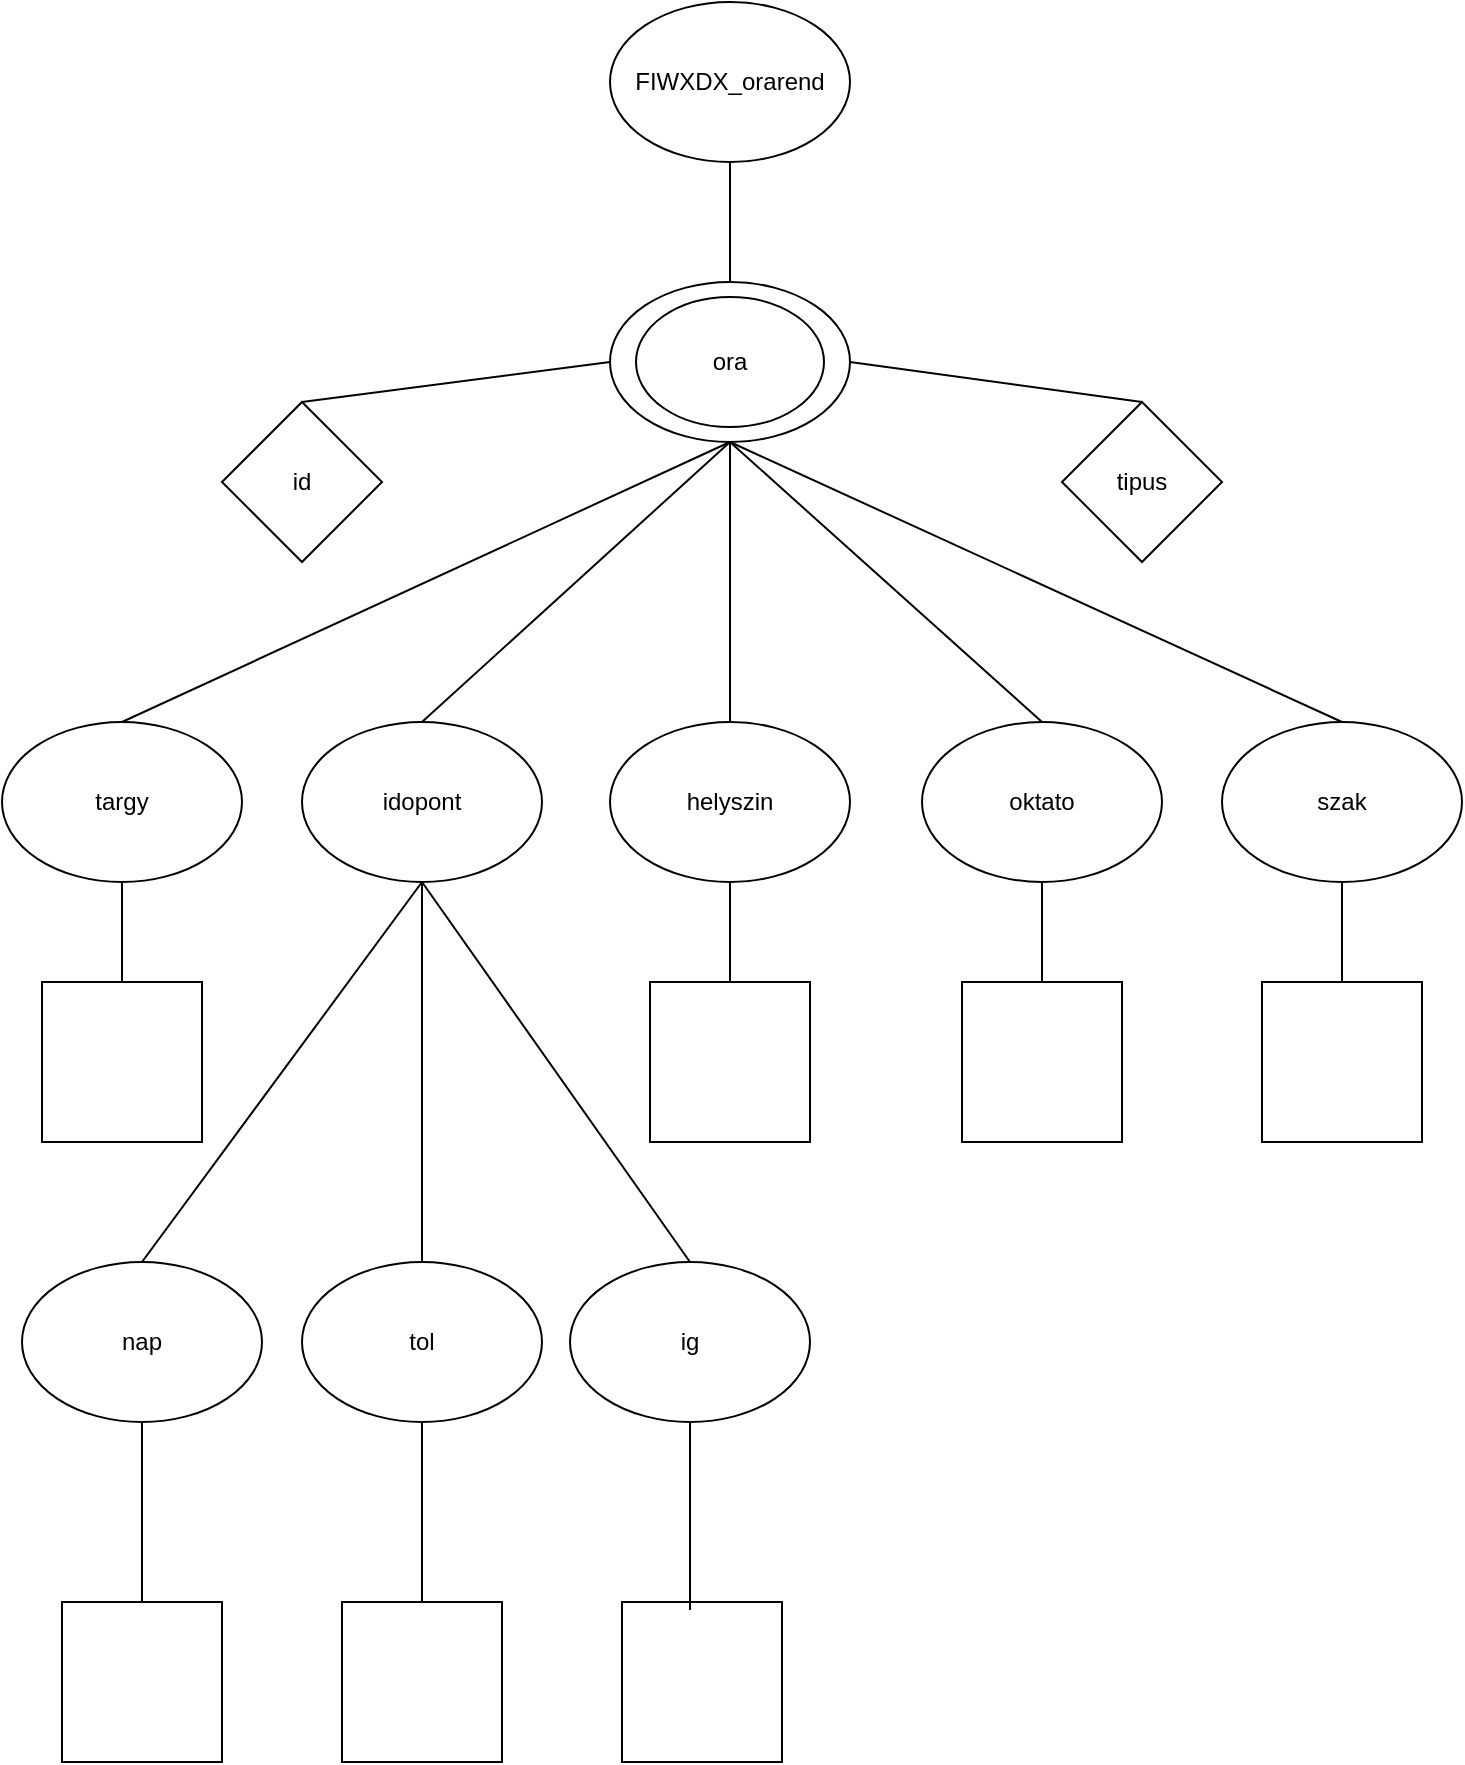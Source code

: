 <mxfile version="28.2.5">
  <diagram name="1 oldal" id="DP70GeU2ns17dTmna_sU">
    <mxGraphModel dx="2058" dy="786" grid="1" gridSize="10" guides="1" tooltips="1" connect="1" arrows="1" fold="1" page="1" pageScale="1" pageWidth="827" pageHeight="1169" math="0" shadow="0">
      <root>
        <mxCell id="0" />
        <mxCell id="1" parent="0" />
        <mxCell id="LpiLq-O4aqDzNw859y_h-27" style="edgeStyle=none;rounded=0;orthogonalLoop=1;jettySize=auto;html=1;entryX=0.5;entryY=0;entryDx=0;entryDy=0;endArrow=none;endFill=0;" edge="1" parent="1" source="LpiLq-O4aqDzNw859y_h-1" target="LpiLq-O4aqDzNw859y_h-2">
          <mxGeometry relative="1" as="geometry" />
        </mxCell>
        <mxCell id="LpiLq-O4aqDzNw859y_h-1" value="FIWXDX_orarend" style="ellipse;whiteSpace=wrap;html=1;" vertex="1" parent="1">
          <mxGeometry x="354" y="90" width="120" height="80" as="geometry" />
        </mxCell>
        <mxCell id="LpiLq-O4aqDzNw859y_h-32" style="edgeStyle=none;rounded=0;orthogonalLoop=1;jettySize=auto;html=1;exitX=0.5;exitY=1;exitDx=0;exitDy=0;entryX=0.5;entryY=0;entryDx=0;entryDy=0;endArrow=none;endFill=0;" edge="1" parent="1" source="LpiLq-O4aqDzNw859y_h-2" target="LpiLq-O4aqDzNw859y_h-7">
          <mxGeometry relative="1" as="geometry" />
        </mxCell>
        <mxCell id="LpiLq-O4aqDzNw859y_h-33" style="edgeStyle=none;rounded=0;orthogonalLoop=1;jettySize=auto;html=1;exitX=0.5;exitY=1;exitDx=0;exitDy=0;entryX=0.5;entryY=0;entryDx=0;entryDy=0;endArrow=none;endFill=0;" edge="1" parent="1" source="LpiLq-O4aqDzNw859y_h-2" target="LpiLq-O4aqDzNw859y_h-8">
          <mxGeometry relative="1" as="geometry" />
        </mxCell>
        <mxCell id="LpiLq-O4aqDzNw859y_h-34" style="edgeStyle=none;rounded=0;orthogonalLoop=1;jettySize=auto;html=1;exitX=0.5;exitY=1;exitDx=0;exitDy=0;entryX=0.5;entryY=0;entryDx=0;entryDy=0;endArrow=none;endFill=0;" edge="1" parent="1" source="LpiLq-O4aqDzNw859y_h-2" target="LpiLq-O4aqDzNw859y_h-9">
          <mxGeometry relative="1" as="geometry" />
        </mxCell>
        <mxCell id="LpiLq-O4aqDzNw859y_h-35" style="edgeStyle=none;rounded=0;orthogonalLoop=1;jettySize=auto;html=1;exitX=0.5;exitY=1;exitDx=0;exitDy=0;entryX=0.5;entryY=0;entryDx=0;entryDy=0;endArrow=none;endFill=0;" edge="1" parent="1" source="LpiLq-O4aqDzNw859y_h-2" target="LpiLq-O4aqDzNw859y_h-10">
          <mxGeometry relative="1" as="geometry" />
        </mxCell>
        <mxCell id="LpiLq-O4aqDzNw859y_h-47" style="edgeStyle=none;rounded=0;orthogonalLoop=1;jettySize=auto;html=1;exitX=0;exitY=0.5;exitDx=0;exitDy=0;entryX=0.5;entryY=0;entryDx=0;entryDy=0;endArrow=none;endFill=0;" edge="1" parent="1" source="LpiLq-O4aqDzNw859y_h-2" target="LpiLq-O4aqDzNw859y_h-4">
          <mxGeometry relative="1" as="geometry" />
        </mxCell>
        <mxCell id="LpiLq-O4aqDzNw859y_h-48" style="edgeStyle=none;rounded=0;orthogonalLoop=1;jettySize=auto;html=1;exitX=1;exitY=0.5;exitDx=0;exitDy=0;entryX=0.5;entryY=0;entryDx=0;entryDy=0;endArrow=none;endFill=0;" edge="1" parent="1" source="LpiLq-O4aqDzNw859y_h-2" target="LpiLq-O4aqDzNw859y_h-5">
          <mxGeometry relative="1" as="geometry" />
        </mxCell>
        <mxCell id="LpiLq-O4aqDzNw859y_h-2" value="" style="ellipse;whiteSpace=wrap;html=1;" vertex="1" parent="1">
          <mxGeometry x="354" y="230" width="120" height="80" as="geometry" />
        </mxCell>
        <mxCell id="LpiLq-O4aqDzNw859y_h-31" style="edgeStyle=none;rounded=0;orthogonalLoop=1;jettySize=auto;html=1;entryX=0.5;entryY=0;entryDx=0;entryDy=0;exitX=0.5;exitY=1;exitDx=0;exitDy=0;endArrow=none;endFill=0;" edge="1" parent="1" source="LpiLq-O4aqDzNw859y_h-2" target="LpiLq-O4aqDzNw859y_h-6">
          <mxGeometry relative="1" as="geometry">
            <mxPoint x="310" y="400" as="sourcePoint" />
          </mxGeometry>
        </mxCell>
        <mxCell id="LpiLq-O4aqDzNw859y_h-3" value="ora" style="ellipse;whiteSpace=wrap;html=1;" vertex="1" parent="1">
          <mxGeometry x="367" y="237.5" width="94" height="65" as="geometry" />
        </mxCell>
        <mxCell id="LpiLq-O4aqDzNw859y_h-4" value="id" style="rhombus;whiteSpace=wrap;html=1;" vertex="1" parent="1">
          <mxGeometry x="160" y="290" width="80" height="80" as="geometry" />
        </mxCell>
        <mxCell id="LpiLq-O4aqDzNw859y_h-5" value="tipus" style="rhombus;whiteSpace=wrap;html=1;" vertex="1" parent="1">
          <mxGeometry x="580" y="290" width="80" height="80" as="geometry" />
        </mxCell>
        <mxCell id="LpiLq-O4aqDzNw859y_h-36" style="edgeStyle=none;rounded=0;orthogonalLoop=1;jettySize=auto;html=1;exitX=0.5;exitY=1;exitDx=0;exitDy=0;entryX=0.5;entryY=0;entryDx=0;entryDy=0;endArrow=none;endFill=0;" edge="1" parent="1" source="LpiLq-O4aqDzNw859y_h-6" target="LpiLq-O4aqDzNw859y_h-14">
          <mxGeometry relative="1" as="geometry" />
        </mxCell>
        <mxCell id="LpiLq-O4aqDzNw859y_h-6" value="targy" style="ellipse;whiteSpace=wrap;html=1;" vertex="1" parent="1">
          <mxGeometry x="50" y="450" width="120" height="80" as="geometry" />
        </mxCell>
        <mxCell id="LpiLq-O4aqDzNw859y_h-37" style="edgeStyle=none;rounded=0;orthogonalLoop=1;jettySize=auto;html=1;exitX=0.5;exitY=1;exitDx=0;exitDy=0;entryX=0.5;entryY=0;entryDx=0;entryDy=0;endArrow=none;endFill=0;" edge="1" parent="1" source="LpiLq-O4aqDzNw859y_h-7" target="LpiLq-O4aqDzNw859y_h-11">
          <mxGeometry relative="1" as="geometry" />
        </mxCell>
        <mxCell id="LpiLq-O4aqDzNw859y_h-38" style="edgeStyle=none;rounded=0;orthogonalLoop=1;jettySize=auto;html=1;exitX=0.5;exitY=1;exitDx=0;exitDy=0;entryX=0.5;entryY=0;entryDx=0;entryDy=0;endArrow=none;endFill=0;" edge="1" parent="1" source="LpiLq-O4aqDzNw859y_h-7" target="LpiLq-O4aqDzNw859y_h-12">
          <mxGeometry relative="1" as="geometry" />
        </mxCell>
        <mxCell id="LpiLq-O4aqDzNw859y_h-39" style="edgeStyle=none;rounded=0;orthogonalLoop=1;jettySize=auto;html=1;exitX=0.5;exitY=1;exitDx=0;exitDy=0;entryX=0.5;entryY=0;entryDx=0;entryDy=0;endArrow=none;endFill=0;" edge="1" parent="1" source="LpiLq-O4aqDzNw859y_h-7" target="LpiLq-O4aqDzNw859y_h-13">
          <mxGeometry relative="1" as="geometry" />
        </mxCell>
        <mxCell id="LpiLq-O4aqDzNw859y_h-7" value="idopont" style="ellipse;whiteSpace=wrap;html=1;" vertex="1" parent="1">
          <mxGeometry x="200" y="450" width="120" height="80" as="geometry" />
        </mxCell>
        <mxCell id="LpiLq-O4aqDzNw859y_h-40" style="edgeStyle=none;rounded=0;orthogonalLoop=1;jettySize=auto;html=1;exitX=0.5;exitY=1;exitDx=0;exitDy=0;entryX=0.5;entryY=0;entryDx=0;entryDy=0;endArrow=none;endFill=0;" edge="1" parent="1" source="LpiLq-O4aqDzNw859y_h-8" target="LpiLq-O4aqDzNw859y_h-15">
          <mxGeometry relative="1" as="geometry" />
        </mxCell>
        <mxCell id="LpiLq-O4aqDzNw859y_h-8" value="helyszin" style="ellipse;whiteSpace=wrap;html=1;" vertex="1" parent="1">
          <mxGeometry x="354" y="450" width="120" height="80" as="geometry" />
        </mxCell>
        <mxCell id="LpiLq-O4aqDzNw859y_h-41" style="edgeStyle=none;rounded=0;orthogonalLoop=1;jettySize=auto;html=1;exitX=0.5;exitY=1;exitDx=0;exitDy=0;entryX=0.5;entryY=0;entryDx=0;entryDy=0;endArrow=none;endFill=0;" edge="1" parent="1" source="LpiLq-O4aqDzNw859y_h-9" target="LpiLq-O4aqDzNw859y_h-16">
          <mxGeometry relative="1" as="geometry" />
        </mxCell>
        <mxCell id="LpiLq-O4aqDzNw859y_h-9" value="oktato" style="ellipse;whiteSpace=wrap;html=1;" vertex="1" parent="1">
          <mxGeometry x="510" y="450" width="120" height="80" as="geometry" />
        </mxCell>
        <mxCell id="LpiLq-O4aqDzNw859y_h-42" style="edgeStyle=none;rounded=0;orthogonalLoop=1;jettySize=auto;html=1;exitX=0.5;exitY=1;exitDx=0;exitDy=0;entryX=0.5;entryY=0;entryDx=0;entryDy=0;endArrow=none;endFill=0;" edge="1" parent="1" source="LpiLq-O4aqDzNw859y_h-10" target="LpiLq-O4aqDzNw859y_h-17">
          <mxGeometry relative="1" as="geometry" />
        </mxCell>
        <mxCell id="LpiLq-O4aqDzNw859y_h-10" value="szak" style="ellipse;whiteSpace=wrap;html=1;" vertex="1" parent="1">
          <mxGeometry x="660" y="450" width="120" height="80" as="geometry" />
        </mxCell>
        <mxCell id="LpiLq-O4aqDzNw859y_h-43" style="edgeStyle=none;rounded=0;orthogonalLoop=1;jettySize=auto;html=1;exitX=0.5;exitY=1;exitDx=0;exitDy=0;entryX=0.5;entryY=0;entryDx=0;entryDy=0;endArrow=none;endFill=0;" edge="1" parent="1" source="LpiLq-O4aqDzNw859y_h-11" target="LpiLq-O4aqDzNw859y_h-22">
          <mxGeometry relative="1" as="geometry" />
        </mxCell>
        <mxCell id="LpiLq-O4aqDzNw859y_h-11" value="nap" style="ellipse;whiteSpace=wrap;html=1;" vertex="1" parent="1">
          <mxGeometry x="60" y="720" width="120" height="80" as="geometry" />
        </mxCell>
        <mxCell id="LpiLq-O4aqDzNw859y_h-44" style="edgeStyle=none;rounded=0;orthogonalLoop=1;jettySize=auto;html=1;exitX=0.5;exitY=1;exitDx=0;exitDy=0;entryX=0.5;entryY=0;entryDx=0;entryDy=0;startArrow=none;startFill=0;endArrow=none;endFill=0;" edge="1" parent="1" source="LpiLq-O4aqDzNw859y_h-12" target="LpiLq-O4aqDzNw859y_h-23">
          <mxGeometry relative="1" as="geometry" />
        </mxCell>
        <mxCell id="LpiLq-O4aqDzNw859y_h-12" value="tol" style="ellipse;whiteSpace=wrap;html=1;" vertex="1" parent="1">
          <mxGeometry x="200" y="720" width="120" height="80" as="geometry" />
        </mxCell>
        <mxCell id="LpiLq-O4aqDzNw859y_h-13" value="ig" style="ellipse;whiteSpace=wrap;html=1;" vertex="1" parent="1">
          <mxGeometry x="334" y="720" width="120" height="80" as="geometry" />
        </mxCell>
        <mxCell id="LpiLq-O4aqDzNw859y_h-14" value="" style="whiteSpace=wrap;html=1;aspect=fixed;" vertex="1" parent="1">
          <mxGeometry x="70" y="580" width="80" height="80" as="geometry" />
        </mxCell>
        <mxCell id="LpiLq-O4aqDzNw859y_h-15" value="" style="whiteSpace=wrap;html=1;aspect=fixed;" vertex="1" parent="1">
          <mxGeometry x="374" y="580" width="80" height="80" as="geometry" />
        </mxCell>
        <mxCell id="LpiLq-O4aqDzNw859y_h-16" value="" style="whiteSpace=wrap;html=1;aspect=fixed;" vertex="1" parent="1">
          <mxGeometry x="530" y="580" width="80" height="80" as="geometry" />
        </mxCell>
        <mxCell id="LpiLq-O4aqDzNw859y_h-17" value="" style="whiteSpace=wrap;html=1;aspect=fixed;" vertex="1" parent="1">
          <mxGeometry x="680" y="580" width="80" height="80" as="geometry" />
        </mxCell>
        <mxCell id="LpiLq-O4aqDzNw859y_h-22" value="" style="whiteSpace=wrap;html=1;aspect=fixed;" vertex="1" parent="1">
          <mxGeometry x="80" y="890" width="80" height="80" as="geometry" />
        </mxCell>
        <mxCell id="LpiLq-O4aqDzNw859y_h-23" value="" style="whiteSpace=wrap;html=1;aspect=fixed;" vertex="1" parent="1">
          <mxGeometry x="220" y="890" width="80" height="80" as="geometry" />
        </mxCell>
        <mxCell id="LpiLq-O4aqDzNw859y_h-24" value="" style="whiteSpace=wrap;html=1;aspect=fixed;" vertex="1" parent="1">
          <mxGeometry x="360" y="890" width="80" height="80" as="geometry" />
        </mxCell>
        <mxCell id="LpiLq-O4aqDzNw859y_h-26" style="edgeStyle=none;rounded=0;orthogonalLoop=1;jettySize=auto;html=1;entryX=0.5;entryY=1;entryDx=0;entryDy=0;" edge="1" parent="1" source="LpiLq-O4aqDzNw859y_h-14" target="LpiLq-O4aqDzNw859y_h-14">
          <mxGeometry relative="1" as="geometry" />
        </mxCell>
        <mxCell id="LpiLq-O4aqDzNw859y_h-45" style="edgeStyle=none;rounded=0;orthogonalLoop=1;jettySize=auto;html=1;exitX=0.5;exitY=1;exitDx=0;exitDy=0;entryX=0.425;entryY=0.05;entryDx=0;entryDy=0;entryPerimeter=0;startArrow=none;startFill=0;endArrow=none;endFill=0;" edge="1" parent="1" source="LpiLq-O4aqDzNw859y_h-13" target="LpiLq-O4aqDzNw859y_h-24">
          <mxGeometry relative="1" as="geometry" />
        </mxCell>
      </root>
    </mxGraphModel>
  </diagram>
</mxfile>
